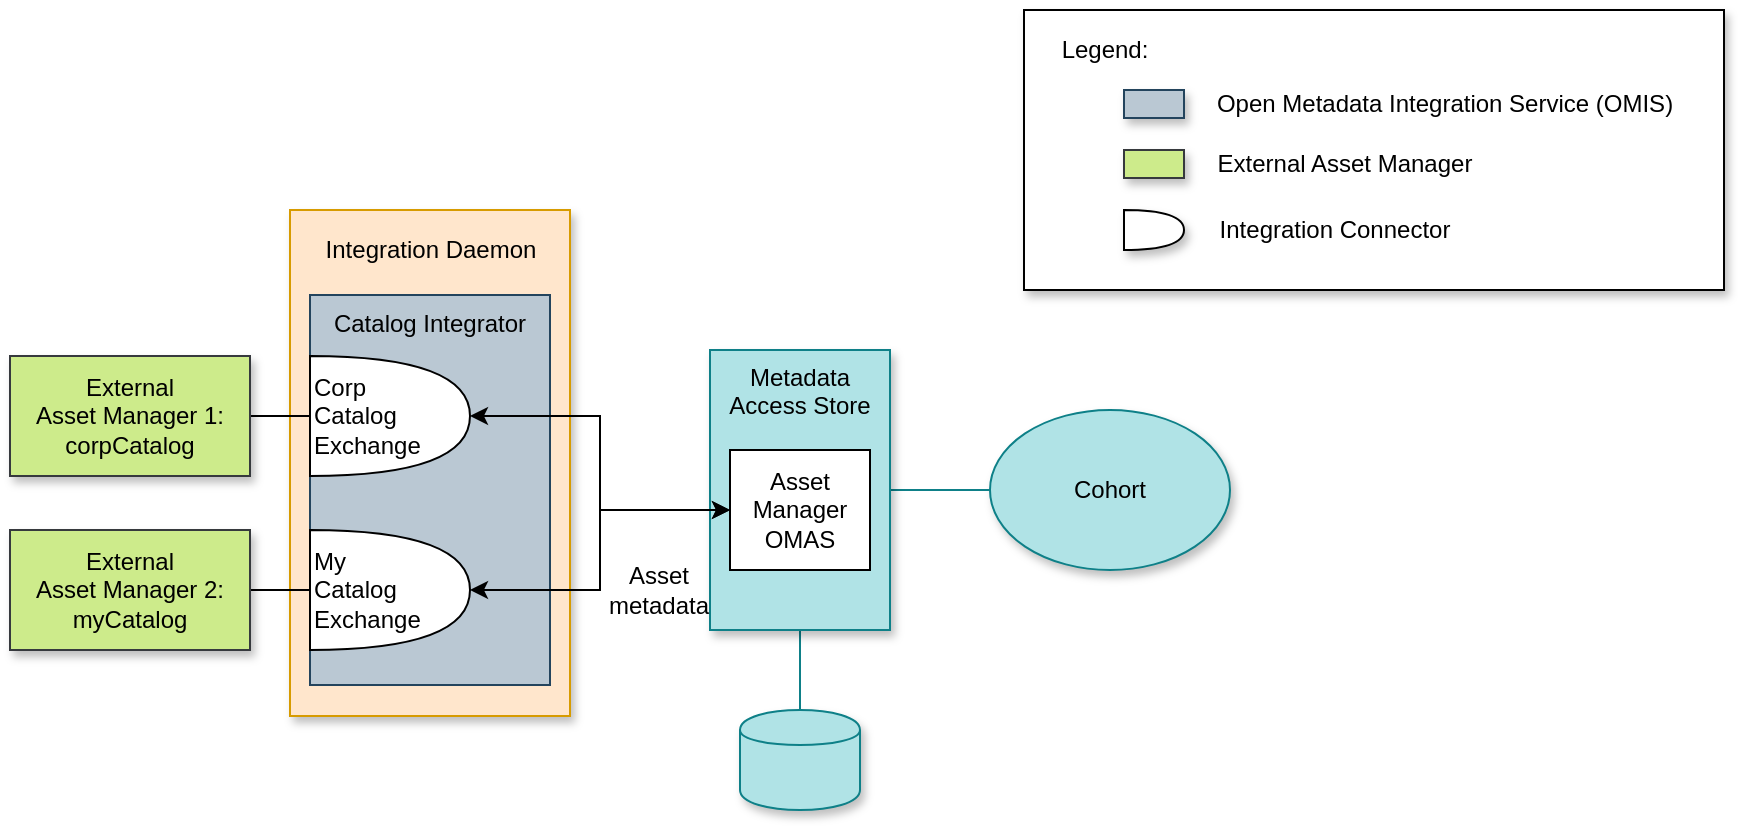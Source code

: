 <mxfile version="19.0.3" type="device" pages="4"><diagram id="61qIgH9j_YCF5ab5wzfO" name="external-asset-manager"><mxGraphModel dx="912" dy="773" grid="1" gridSize="10" guides="1" tooltips="1" connect="1" arrows="1" fold="1" page="1" pageScale="1" pageWidth="827" pageHeight="1169" math="0" shadow="0"><root><mxCell id="2-bj7Pg8ZbFXH1XQRGiE-0"/><mxCell id="2-bj7Pg8ZbFXH1XQRGiE-1" parent="2-bj7Pg8ZbFXH1XQRGiE-0"/><mxCell id="2-bj7Pg8ZbFXH1XQRGiE-78" value="" style="rounded=0;whiteSpace=wrap;html=1;align=right;shadow=1;" parent="2-bj7Pg8ZbFXH1XQRGiE-1" vertex="1"><mxGeometry x="597" y="310" width="350" height="140" as="geometry"/></mxCell><mxCell id="2-bj7Pg8ZbFXH1XQRGiE-79" value="Cohort" style="ellipse;whiteSpace=wrap;html=1;fillColor=#b0e3e6;strokeColor=#0e8088;shadow=1;" parent="2-bj7Pg8ZbFXH1XQRGiE-1" vertex="1"><mxGeometry x="580" y="510" width="120" height="80" as="geometry"/></mxCell><mxCell id="2-bj7Pg8ZbFXH1XQRGiE-82" style="edgeStyle=orthogonalEdgeStyle;rounded=0;orthogonalLoop=1;jettySize=auto;html=1;exitX=0.5;exitY=0;exitDx=0;exitDy=0;entryX=0.5;entryY=1;entryDx=0;entryDy=0;endArrow=none;endFill=0;fillColor=#b0e3e6;strokeColor=#0e8088;" parent="2-bj7Pg8ZbFXH1XQRGiE-1" source="2-bj7Pg8ZbFXH1XQRGiE-83" target="2-bj7Pg8ZbFXH1XQRGiE-85" edge="1"><mxGeometry relative="1" as="geometry"/></mxCell><mxCell id="2-bj7Pg8ZbFXH1XQRGiE-83" value="" style="shape=cylinder;whiteSpace=wrap;html=1;boundedLbl=1;backgroundOutline=1;fillColor=#b0e3e6;strokeColor=#0e8088;shadow=1;" parent="2-bj7Pg8ZbFXH1XQRGiE-1" vertex="1"><mxGeometry x="455" y="660" width="60" height="50" as="geometry"/></mxCell><mxCell id="2-bj7Pg8ZbFXH1XQRGiE-84" style="edgeStyle=none;rounded=0;orthogonalLoop=1;jettySize=auto;html=1;exitX=1;exitY=0.5;exitDx=0;exitDy=0;entryX=0;entryY=0.5;entryDx=0;entryDy=0;endArrow=none;endFill=0;fillColor=#b0e3e6;strokeColor=#0e8088;" parent="2-bj7Pg8ZbFXH1XQRGiE-1" source="2-bj7Pg8ZbFXH1XQRGiE-85" target="2-bj7Pg8ZbFXH1XQRGiE-79" edge="1"><mxGeometry relative="1" as="geometry"/></mxCell><mxCell id="2-bj7Pg8ZbFXH1XQRGiE-85" value="Metadata Access Store" style="rounded=0;whiteSpace=wrap;html=1;verticalAlign=top;fillColor=#b0e3e6;strokeColor=#0e8088;shadow=1;" parent="2-bj7Pg8ZbFXH1XQRGiE-1" vertex="1"><mxGeometry x="440" y="480" width="90" height="140" as="geometry"/></mxCell><mxCell id="2-bj7Pg8ZbFXH1XQRGiE-86" value="Asset&lt;br&gt;Manager&lt;br&gt;OMAS" style="rounded=0;whiteSpace=wrap;html=1;" parent="2-bj7Pg8ZbFXH1XQRGiE-1" vertex="1"><mxGeometry x="450" y="530" width="70" height="60" as="geometry"/></mxCell><mxCell id="2-bj7Pg8ZbFXH1XQRGiE-87" value="" style="rounded=0;whiteSpace=wrap;html=1;fillColor=#ffe6cc;strokeColor=#d79b00;shadow=1;" parent="2-bj7Pg8ZbFXH1XQRGiE-1" vertex="1"><mxGeometry x="230" y="410" width="140" height="253" as="geometry"/></mxCell><mxCell id="2-bj7Pg8ZbFXH1XQRGiE-88" style="edgeStyle=none;rounded=0;orthogonalLoop=1;jettySize=auto;html=1;entryX=0;entryY=0.5;entryDx=0;entryDy=0;entryPerimeter=0;endArrow=none;endFill=0;" parent="2-bj7Pg8ZbFXH1XQRGiE-1" source="2-bj7Pg8ZbFXH1XQRGiE-89" target="2-bj7Pg8ZbFXH1XQRGiE-92" edge="1"><mxGeometry relative="1" as="geometry"/></mxCell><mxCell id="2-bj7Pg8ZbFXH1XQRGiE-89" value="External&lt;br&gt;Asset Manager 1:&lt;br&gt;corpCatalog" style="rounded=0;whiteSpace=wrap;html=1;fillColor=#cdeb8b;strokeColor=#36393d;shadow=1;" parent="2-bj7Pg8ZbFXH1XQRGiE-1" vertex="1"><mxGeometry x="90" y="483" width="120" height="60" as="geometry"/></mxCell><mxCell id="2-bj7Pg8ZbFXH1XQRGiE-90" value="Catalog Integrator" style="rounded=0;whiteSpace=wrap;html=1;verticalAlign=top;fillColor=#bac8d3;strokeColor=#23445d;" parent="2-bj7Pg8ZbFXH1XQRGiE-1" vertex="1"><mxGeometry x="240" y="452.5" width="120" height="195" as="geometry"/></mxCell><mxCell id="2-bj7Pg8ZbFXH1XQRGiE-91" style="edgeStyle=orthogonalEdgeStyle;rounded=0;orthogonalLoop=1;jettySize=auto;html=1;exitX=1;exitY=0.5;exitDx=0;exitDy=0;exitPerimeter=0;entryX=0;entryY=0.5;entryDx=0;entryDy=0;endArrow=classic;endFill=1;startArrow=classic;startFill=1;" parent="2-bj7Pg8ZbFXH1XQRGiE-1" source="2-bj7Pg8ZbFXH1XQRGiE-92" target="2-bj7Pg8ZbFXH1XQRGiE-86" edge="1"><mxGeometry relative="1" as="geometry"><mxPoint x="450" y="543" as="targetPoint"/></mxGeometry></mxCell><mxCell id="2-bj7Pg8ZbFXH1XQRGiE-92" value="Corp&lt;br&gt;Catalog&lt;br&gt;Exchange" style="shape=or;whiteSpace=wrap;html=1;align=left;" parent="2-bj7Pg8ZbFXH1XQRGiE-1" vertex="1"><mxGeometry x="240" y="483" width="80" height="60" as="geometry"/></mxCell><mxCell id="2-bj7Pg8ZbFXH1XQRGiE-93" value="Asset&lt;br&gt;metadata" style="text;html=1;align=center;verticalAlign=middle;resizable=0;points=[];;autosize=1;" parent="2-bj7Pg8ZbFXH1XQRGiE-1" vertex="1"><mxGeometry x="379" y="585" width="70" height="30" as="geometry"/></mxCell><mxCell id="2-bj7Pg8ZbFXH1XQRGiE-95" value="Integration Daemon" style="text;html=1;align=center;verticalAlign=middle;resizable=0;points=[];;autosize=1;" parent="2-bj7Pg8ZbFXH1XQRGiE-1" vertex="1"><mxGeometry x="240" y="420" width="120" height="20" as="geometry"/></mxCell><mxCell id="2-bj7Pg8ZbFXH1XQRGiE-102" value="" style="shape=or;whiteSpace=wrap;html=1;align=left;shadow=1;" parent="2-bj7Pg8ZbFXH1XQRGiE-1" vertex="1"><mxGeometry x="647" y="410" width="30" height="20" as="geometry"/></mxCell><mxCell id="2-bj7Pg8ZbFXH1XQRGiE-103" value="Integration Connector" style="text;html=1;align=center;verticalAlign=middle;resizable=0;points=[];autosize=1;shadow=1;" parent="2-bj7Pg8ZbFXH1XQRGiE-1" vertex="1"><mxGeometry x="687" y="410" width="130" height="20" as="geometry"/></mxCell><mxCell id="2-bj7Pg8ZbFXH1XQRGiE-104" value="" style="rounded=0;whiteSpace=wrap;html=1;fillColor=#cdeb8b;strokeColor=#36393d;shadow=1;" parent="2-bj7Pg8ZbFXH1XQRGiE-1" vertex="1"><mxGeometry x="647" y="380" width="30" height="14" as="geometry"/></mxCell><mxCell id="2-bj7Pg8ZbFXH1XQRGiE-105" value="External Asset Manager" style="text;html=1;align=center;verticalAlign=middle;resizable=0;points=[];autosize=1;shadow=1;" parent="2-bj7Pg8ZbFXH1XQRGiE-1" vertex="1"><mxGeometry x="687" y="377" width="140" height="20" as="geometry"/></mxCell><mxCell id="2-bj7Pg8ZbFXH1XQRGiE-106" value="" style="rounded=0;whiteSpace=wrap;html=1;verticalAlign=top;fillColor=#bac8d3;strokeColor=#23445d;shadow=1;" parent="2-bj7Pg8ZbFXH1XQRGiE-1" vertex="1"><mxGeometry x="647" y="350" width="30" height="14" as="geometry"/></mxCell><mxCell id="2-bj7Pg8ZbFXH1XQRGiE-107" value="Open Metadata Integration Service (OMIS)" style="text;html=1;align=center;verticalAlign=middle;resizable=0;points=[];autosize=1;shadow=1;" parent="2-bj7Pg8ZbFXH1XQRGiE-1" vertex="1"><mxGeometry x="687" y="347" width="240" height="20" as="geometry"/></mxCell><mxCell id="2-bj7Pg8ZbFXH1XQRGiE-108" value="Legend:" style="text;html=1;align=center;verticalAlign=middle;resizable=0;points=[];autosize=1;shadow=1;" parent="2-bj7Pg8ZbFXH1XQRGiE-1" vertex="1"><mxGeometry x="607" y="320" width="60" height="20" as="geometry"/></mxCell><mxCell id="TWhUWnvC-wJz38QwH5Zq-0" style="edgeStyle=none;rounded=0;orthogonalLoop=1;jettySize=auto;html=1;entryX=0;entryY=0.5;entryDx=0;entryDy=0;entryPerimeter=0;endArrow=none;endFill=0;" edge="1" parent="2-bj7Pg8ZbFXH1XQRGiE-1" source="TWhUWnvC-wJz38QwH5Zq-1" target="TWhUWnvC-wJz38QwH5Zq-2"><mxGeometry relative="1" as="geometry"/></mxCell><mxCell id="TWhUWnvC-wJz38QwH5Zq-1" value="External&lt;br&gt;Asset Manager 2:&lt;br&gt;myCatalog" style="rounded=0;whiteSpace=wrap;html=1;fillColor=#cdeb8b;strokeColor=#36393d;shadow=1;" vertex="1" parent="2-bj7Pg8ZbFXH1XQRGiE-1"><mxGeometry x="90" y="570" width="120" height="60" as="geometry"/></mxCell><mxCell id="TWhUWnvC-wJz38QwH5Zq-3" style="edgeStyle=orthogonalEdgeStyle;rounded=0;orthogonalLoop=1;jettySize=auto;html=1;exitX=1;exitY=0.5;exitDx=0;exitDy=0;exitPerimeter=0;entryX=0;entryY=0.5;entryDx=0;entryDy=0;startArrow=classic;startFill=1;" edge="1" parent="2-bj7Pg8ZbFXH1XQRGiE-1" source="TWhUWnvC-wJz38QwH5Zq-2" target="2-bj7Pg8ZbFXH1XQRGiE-86"><mxGeometry relative="1" as="geometry"/></mxCell><mxCell id="TWhUWnvC-wJz38QwH5Zq-2" value="My&lt;br&gt;Catalog&lt;br&gt;Exchange" style="shape=or;whiteSpace=wrap;html=1;align=left;" vertex="1" parent="2-bj7Pg8ZbFXH1XQRGiE-1"><mxGeometry x="240" y="570" width="80" height="60" as="geometry"/></mxCell></root></mxGraphModel></diagram><diagram name="many-to-one-mapping" id="N9-D2jFjG4wgA56Eu8Rx"><mxGraphModel dx="912" dy="773" grid="1" gridSize="10" guides="1" tooltips="1" connect="1" arrows="1" fold="1" page="1" pageScale="1" pageWidth="827" pageHeight="1169" math="0" shadow="0"><root><mxCell id="tRr8dpZXgAs2R_YEJDFq-0"/><mxCell id="tRr8dpZXgAs2R_YEJDFq-1" parent="tRr8dpZXgAs2R_YEJDFq-0"/><mxCell id="tRr8dpZXgAs2R_YEJDFq-6" value="SoftwareCapability" style="rounded=0;whiteSpace=wrap;html=1;align=center;fontStyle=1;fillColor=#fff2cc;strokeColor=#d6b656;" parent="tRr8dpZXgAs2R_YEJDFq-1" vertex="1"><mxGeometry x="520" y="120" width="140" height="20" as="geometry"/></mxCell><mxCell id="tRr8dpZXgAs2R_YEJDFq-7" style="edgeStyle=orthogonalEdgeStyle;rounded=0;orthogonalLoop=1;jettySize=auto;html=1;entryX=0.75;entryY=0;entryDx=0;entryDy=0;endArrow=none;endFill=0;fillColor=#fff2cc;strokeColor=#d6b656;" parent="tRr8dpZXgAs2R_YEJDFq-1" source="tRr8dpZXgAs2R_YEJDFq-8" target="tRr8dpZXgAs2R_YEJDFq-11" edge="1"><mxGeometry relative="1" as="geometry"><Array as="points"><mxPoint x="590" y="225"/><mxPoint x="520" y="225"/><mxPoint x="520" y="250"/></Array></mxGeometry></mxCell><mxCell id="tRr8dpZXgAs2R_YEJDFq-8" value="corpCatalog" style="rounded=0;whiteSpace=wrap;html=1;align=center;fillColor=#fff2cc;strokeColor=#d6b656;" parent="tRr8dpZXgAs2R_YEJDFq-1" vertex="1"><mxGeometry x="520" y="140" width="140" height="60" as="geometry"/></mxCell><mxCell id="tRr8dpZXgAs2R_YEJDFq-11" value="ExternalIdentifier" style="rounded=0;whiteSpace=wrap;html=1;align=center;fontStyle=1;fillColor=#fff2cc;strokeColor=#d6b656;" parent="tRr8dpZXgAs2R_YEJDFq-1" vertex="1"><mxGeometry x="460" y="250" width="120" height="20" as="geometry"/></mxCell><mxCell id="tRr8dpZXgAs2R_YEJDFq-14" value="456" style="rounded=0;whiteSpace=wrap;html=1;align=center;fillColor=#fff2cc;strokeColor=#d6b656;" parent="tRr8dpZXgAs2R_YEJDFq-1" vertex="1"><mxGeometry x="460" y="270" width="120" height="40" as="geometry"/></mxCell><mxCell id="tRr8dpZXgAs2R_YEJDFq-15" style="edgeStyle=orthogonalEdgeStyle;rounded=0;orthogonalLoop=1;jettySize=auto;html=1;exitX=0.5;exitY=1;exitDx=0;exitDy=0;entryX=0.25;entryY=0;entryDx=0;entryDy=0;endArrow=none;endFill=0;fillColor=#fff2cc;strokeColor=#d6b656;" parent="tRr8dpZXgAs2R_YEJDFq-1" source="tRr8dpZXgAs2R_YEJDFq-8" target="tRr8dpZXgAs2R_YEJDFq-16" edge="1"><mxGeometry relative="1" as="geometry"><mxPoint x="690" y="200" as="sourcePoint"/><Array as="points"><mxPoint x="590" y="225"/><mxPoint x="660" y="225"/><mxPoint x="660" y="250"/></Array></mxGeometry></mxCell><mxCell id="tRr8dpZXgAs2R_YEJDFq-16" value="ExternalIdentifier" style="rounded=0;whiteSpace=wrap;html=1;align=center;fontStyle=1;fillColor=#fff2cc;strokeColor=#d6b656;" parent="tRr8dpZXgAs2R_YEJDFq-1" vertex="1"><mxGeometry x="600" y="250" width="120" height="20" as="geometry"/></mxCell><mxCell id="tRr8dpZXgAs2R_YEJDFq-18" value="456ex" style="rounded=0;whiteSpace=wrap;html=1;align=center;fillColor=#fff2cc;strokeColor=#d6b656;" parent="tRr8dpZXgAs2R_YEJDFq-1" vertex="1"><mxGeometry x="600" y="270" width="120" height="40" as="geometry"/></mxCell><mxCell id="tRr8dpZXgAs2R_YEJDFq-29" value="&lt;b&gt;Open metadata&lt;/b&gt;" style="text;html=1;align=center;verticalAlign=middle;resizable=0;points=[];autosize=1;" parent="tRr8dpZXgAs2R_YEJDFq-1" vertex="1"><mxGeometry x="540" y="85" width="100" height="20" as="geometry"/></mxCell><mxCell id="tRr8dpZXgAs2R_YEJDFq-35" style="edgeStyle=orthogonalEdgeStyle;rounded=0;orthogonalLoop=1;jettySize=auto;html=1;entryX=0.5;entryY=1;entryDx=0;entryDy=0;endArrow=none;endFill=0;fillColor=#fff2cc;strokeColor=#d6b656;" parent="tRr8dpZXgAs2R_YEJDFq-1" source="tRr8dpZXgAs2R_YEJDFq-32" target="tRr8dpZXgAs2R_YEJDFq-14" edge="1"><mxGeometry relative="1" as="geometry"/></mxCell><mxCell id="tRr8dpZXgAs2R_YEJDFq-36" style="edgeStyle=orthogonalEdgeStyle;rounded=0;orthogonalLoop=1;jettySize=auto;html=1;entryX=0.5;entryY=1;entryDx=0;entryDy=0;endArrow=none;endFill=0;fillColor=#fff2cc;strokeColor=#d6b656;" parent="tRr8dpZXgAs2R_YEJDFq-1" source="tRr8dpZXgAs2R_YEJDFq-32" target="tRr8dpZXgAs2R_YEJDFq-18" edge="1"><mxGeometry relative="1" as="geometry"/></mxCell><mxCell id="tRr8dpZXgAs2R_YEJDFq-32" value="GlossaryTerm" style="rounded=0;whiteSpace=wrap;html=1;fontStyle=1;fillColor=#b0e3e6;strokeColor=#0e8088;" parent="tRr8dpZXgAs2R_YEJDFq-1" vertex="1"><mxGeometry x="455" y="380" width="270" height="20" as="geometry"/></mxCell><mxCell id="tRr8dpZXgAs2R_YEJDFq-33" value="guid: 98400&lt;br&gt;qualifiedName : car_manufacturer30307777&lt;br&gt;displayName : car manufacturer&lt;br&gt;example : Volvo" style="rounded=0;whiteSpace=wrap;html=1;align=left;fillColor=#b0e3e6;strokeColor=#0e8088;" parent="tRr8dpZXgAs2R_YEJDFq-1" vertex="1"><mxGeometry x="455" y="400" width="270" height="70" as="geometry"/></mxCell><mxCell id="kspscGsSVaK8Z-bh37rO-0" value="" style="ellipse;shape=cloud;whiteSpace=wrap;html=1;align=left;verticalAlign=top;fillColor=#d5e8d4;strokeColor=#82b366;shadow=1;" vertex="1" parent="tRr8dpZXgAs2R_YEJDFq-1"><mxGeometry x="70" y="95" width="330" height="280" as="geometry"/></mxCell><mxCell id="kspscGsSVaK8Z-bh37rO-1" value="BusinessTerm" style="rounded=0;whiteSpace=wrap;html=1;fontStyle=1" vertex="1" parent="tRr8dpZXgAs2R_YEJDFq-1"><mxGeometry x="150" y="175" width="140" height="20" as="geometry"/></mxCell><mxCell id="kspscGsSVaK8Z-bh37rO-2" style="edgeStyle=orthogonalEdgeStyle;rounded=0;orthogonalLoop=1;jettySize=auto;html=1;exitX=0.25;exitY=1;exitDx=0;exitDy=0;entryX=0;entryY=0.5;entryDx=0;entryDy=0;" edge="1" parent="tRr8dpZXgAs2R_YEJDFq-1" source="kspscGsSVaK8Z-bh37rO-3" target="kspscGsSVaK8Z-bh37rO-5"><mxGeometry relative="1" as="geometry"/></mxCell><mxCell id="kspscGsSVaK8Z-bh37rO-3" value="id: 456&lt;br&gt;name : car manufacturer" style="rounded=0;whiteSpace=wrap;html=1;align=left;" vertex="1" parent="tRr8dpZXgAs2R_YEJDFq-1"><mxGeometry x="150" y="195" width="140" height="40" as="geometry"/></mxCell><mxCell id="kspscGsSVaK8Z-bh37rO-4" value="Example" style="rounded=0;whiteSpace=wrap;html=1;fontStyle=1" vertex="1" parent="tRr8dpZXgAs2R_YEJDFq-1"><mxGeometry x="210" y="255" width="120" height="20" as="geometry"/></mxCell><mxCell id="kspscGsSVaK8Z-bh37rO-5" value="id : 456ex&lt;br&gt;name : Volvo&amp;nbsp;" style="rounded=0;whiteSpace=wrap;html=1;align=left;" vertex="1" parent="tRr8dpZXgAs2R_YEJDFq-1"><mxGeometry x="210" y="275" width="120" height="40" as="geometry"/></mxCell><mxCell id="kspscGsSVaK8Z-bh37rO-6" value="&lt;font face=&quot;helvetica&quot;&gt;&lt;b&gt;corpCatalog&lt;/b&gt;&lt;/font&gt;" style="text;whiteSpace=wrap;html=1;" vertex="1" parent="tRr8dpZXgAs2R_YEJDFq-1"><mxGeometry x="180" y="135" width="70" height="30" as="geometry"/></mxCell><mxCell id="kspscGsSVaK8Z-bh37rO-7" value="&lt;b style=&quot;color: rgb(0, 0, 0); font-family: helvetica; font-size: 12px; font-style: normal; letter-spacing: normal; text-align: left; text-indent: 0px; text-transform: none; word-spacing: 0px; background-color: rgb(248, 249, 250);&quot;&gt;External Asset Manager 1: corpCatalog&lt;/b&gt;" style="text;whiteSpace=wrap;html=1;" vertex="1" parent="tRr8dpZXgAs2R_YEJDFq-1"><mxGeometry x="100" y="80" width="230" height="30" as="geometry"/></mxCell><mxCell id="44jzK77u1sCyRxjuZHJW-0" value="SoftwareCapability" style="rounded=0;whiteSpace=wrap;html=1;align=center;fontStyle=1;fillColor=#fff2cc;strokeColor=#d6b656;" vertex="1" parent="tRr8dpZXgAs2R_YEJDFq-1"><mxGeometry x="520" y="622.5" width="140" height="20" as="geometry"/></mxCell><mxCell id="44jzK77u1sCyRxjuZHJW-2" value="myCatalog" style="rounded=0;whiteSpace=wrap;html=1;align=center;fillColor=#fff2cc;strokeColor=#d6b656;" vertex="1" parent="tRr8dpZXgAs2R_YEJDFq-1"><mxGeometry x="520" y="642.5" width="140" height="60" as="geometry"/></mxCell><mxCell id="44jzK77u1sCyRxjuZHJW-20" style="edgeStyle=orthogonalEdgeStyle;rounded=0;orthogonalLoop=1;jettySize=auto;html=1;exitX=0.5;exitY=0;exitDx=0;exitDy=0;startArrow=none;startFill=0;fillColor=#fff2cc;strokeColor=#d6b656;endArrow=none;endFill=0;" edge="1" parent="tRr8dpZXgAs2R_YEJDFq-1" source="44jzK77u1sCyRxjuZHJW-3" target="tRr8dpZXgAs2R_YEJDFq-33"><mxGeometry relative="1" as="geometry"/></mxCell><mxCell id="44jzK77u1sCyRxjuZHJW-3" value="ExternalIdentifier" style="rounded=0;whiteSpace=wrap;html=1;align=center;fontStyle=1;fillColor=#fff2cc;strokeColor=#d6b656;" vertex="1" parent="tRr8dpZXgAs2R_YEJDFq-1"><mxGeometry x="530" y="515" width="120" height="20" as="geometry"/></mxCell><mxCell id="44jzK77u1sCyRxjuZHJW-4" value="gt1" style="rounded=0;whiteSpace=wrap;html=1;align=center;fillColor=#fff2cc;strokeColor=#d6b656;" vertex="1" parent="tRr8dpZXgAs2R_YEJDFq-1"><mxGeometry x="530" y="535" width="120" height="40" as="geometry"/></mxCell><mxCell id="44jzK77u1sCyRxjuZHJW-9" style="edgeStyle=orthogonalEdgeStyle;rounded=0;orthogonalLoop=1;jettySize=auto;html=1;entryX=0.5;entryY=1;entryDx=0;entryDy=0;endArrow=none;endFill=0;fillColor=#fff2cc;strokeColor=#d6b656;exitX=0.5;exitY=0;exitDx=0;exitDy=0;" edge="1" parent="tRr8dpZXgAs2R_YEJDFq-1" source="44jzK77u1sCyRxjuZHJW-0" target="44jzK77u1sCyRxjuZHJW-4"><mxGeometry relative="1" as="geometry"><mxPoint x="600" y="790" as="sourcePoint"/></mxGeometry></mxCell><mxCell id="44jzK77u1sCyRxjuZHJW-12" value="" style="ellipse;shape=cloud;whiteSpace=wrap;html=1;align=left;verticalAlign=top;fillColor=#d5e8d4;strokeColor=#82b366;shadow=1;" vertex="1" parent="tRr8dpZXgAs2R_YEJDFq-1"><mxGeometry x="70" y="465" width="330" height="280" as="geometry"/></mxCell><mxCell id="44jzK77u1sCyRxjuZHJW-13" value="GlossaryTerm" style="rounded=0;whiteSpace=wrap;html=1;fontStyle=1" vertex="1" parent="tRr8dpZXgAs2R_YEJDFq-1"><mxGeometry x="170" y="562.5" width="140" height="20" as="geometry"/></mxCell><mxCell id="44jzK77u1sCyRxjuZHJW-15" value="id: gt1&lt;br&gt;name : car manufacturer&lt;br&gt;example : Volvo" style="rounded=0;whiteSpace=wrap;html=1;align=left;" vertex="1" parent="tRr8dpZXgAs2R_YEJDFq-1"><mxGeometry x="170" y="582.5" width="140" height="65" as="geometry"/></mxCell><mxCell id="44jzK77u1sCyRxjuZHJW-18" value="&lt;font face=&quot;helvetica&quot;&gt;&lt;b&gt;myCatalog&lt;/b&gt;&lt;/font&gt;" style="text;whiteSpace=wrap;html=1;" vertex="1" parent="tRr8dpZXgAs2R_YEJDFq-1"><mxGeometry x="180" y="505" width="70" height="30" as="geometry"/></mxCell><mxCell id="44jzK77u1sCyRxjuZHJW-19" value="&lt;b style=&quot;color: rgb(0, 0, 0); font-family: helvetica; font-size: 12px; font-style: normal; letter-spacing: normal; text-align: left; text-indent: 0px; text-transform: none; word-spacing: 0px; background-color: rgb(248, 249, 250);&quot;&gt;External Asset Manager 2: myCatalog&lt;/b&gt;" style="text;whiteSpace=wrap;html=1;" vertex="1" parent="tRr8dpZXgAs2R_YEJDFq-1"><mxGeometry x="110" y="450" width="230" height="30" as="geometry"/></mxCell></root></mxGraphModel></diagram><diagram id="NTIzl_c-cw8g8w2PrIPx" name="one-to-many-mapping"><mxGraphModel dx="912" dy="773" grid="1" gridSize="10" guides="1" tooltips="1" connect="1" arrows="1" fold="1" page="1" pageScale="1" pageWidth="827" pageHeight="1169" math="0" shadow="0"><root><mxCell id="0"/><mxCell id="1" parent="0"/><mxCell id="3WAn5p7mUv7_2XP0ayZY-3" value="" style="ellipse;shape=cloud;whiteSpace=wrap;html=1;align=left;verticalAlign=top;fillColor=#d5e8d4;strokeColor=#82b366;shadow=1;" parent="1" vertex="1"><mxGeometry x="9" y="95" width="330" height="280" as="geometry"/></mxCell><mxCell id="3WAn5p7mUv7_2XP0ayZY-1" value="Database" style="rounded=0;whiteSpace=wrap;html=1;fontStyle=1" parent="1" vertex="1"><mxGeometry x="89" y="175" width="120" height="20" as="geometry"/></mxCell><mxCell id="3WAn5p7mUv7_2XP0ayZY-8" style="edgeStyle=orthogonalEdgeStyle;rounded=0;orthogonalLoop=1;jettySize=auto;html=1;exitX=0.25;exitY=1;exitDx=0;exitDy=0;entryX=0;entryY=0.5;entryDx=0;entryDy=0;" parent="1" source="3WAn5p7mUv7_2XP0ayZY-2" target="3WAn5p7mUv7_2XP0ayZY-7" edge="1"><mxGeometry relative="1" as="geometry"/></mxCell><mxCell id="3WAn5p7mUv7_2XP0ayZY-2" value="id: 123&lt;br&gt;name : database1&lt;br&gt;abbreviation : db1" style="rounded=0;whiteSpace=wrap;html=1;align=left;" parent="1" vertex="1"><mxGeometry x="89" y="195" width="120" height="50" as="geometry"/></mxCell><mxCell id="3WAn5p7mUv7_2XP0ayZY-4" value="SoftwareCapability" style="rounded=0;whiteSpace=wrap;html=1;align=center;fontStyle=1;fillColor=#fff2cc;strokeColor=#d6b656;" parent="1" vertex="1"><mxGeometry x="489" y="125" width="140" height="20" as="geometry"/></mxCell><mxCell id="3WAn5p7mUv7_2XP0ayZY-11" style="edgeStyle=orthogonalEdgeStyle;rounded=0;orthogonalLoop=1;jettySize=auto;html=1;entryX=0.75;entryY=0;entryDx=0;entryDy=0;endArrow=none;endFill=0;fillColor=#fff2cc;strokeColor=#d6b656;" parent="1" source="3WAn5p7mUv7_2XP0ayZY-5" target="3WAn5p7mUv7_2XP0ayZY-9" edge="1"><mxGeometry relative="1" as="geometry"/></mxCell><mxCell id="3WAn5p7mUv7_2XP0ayZY-5" value="myCatalog" style="rounded=0;whiteSpace=wrap;html=1;align=center;fillColor=#fff2cc;strokeColor=#d6b656;" parent="1" vertex="1"><mxGeometry x="489" y="145" width="140" height="60" as="geometry"/></mxCell><mxCell id="3WAn5p7mUv7_2XP0ayZY-6" value="Table" style="rounded=0;whiteSpace=wrap;html=1;fontStyle=1" parent="1" vertex="1"><mxGeometry x="149" y="255" width="120" height="20" as="geometry"/></mxCell><mxCell id="3WAn5p7mUv7_2XP0ayZY-7" value="id: 456&lt;br&gt;name : db1:table1" style="rounded=0;whiteSpace=wrap;html=1;align=left;" parent="1" vertex="1"><mxGeometry x="149" y="275" width="120" height="40" as="geometry"/></mxCell><mxCell id="3WAn5p7mUv7_2XP0ayZY-9" value="ExternalIdentifier" style="rounded=0;whiteSpace=wrap;html=1;align=center;fontStyle=1;fillColor=#fff2cc;strokeColor=#d6b656;" parent="1" vertex="1"><mxGeometry x="429" y="255" width="120" height="20" as="geometry"/></mxCell><mxCell id="3i_hyOnJd9itfyXoSEDO-1" style="edgeStyle=orthogonalEdgeStyle;rounded=0;orthogonalLoop=1;jettySize=auto;html=1;exitX=0.75;exitY=1;exitDx=0;exitDy=0;fillColor=#fff2cc;strokeColor=#d6b656;endArrow=none;endFill=0;entryX=0.5;entryY=0;entryDx=0;entryDy=0;" parent="1" source="3WAn5p7mUv7_2XP0ayZY-10" target="3WAn5p7mUv7_2XP0ayZY-18" edge="1"><mxGeometry relative="1" as="geometry"><Array as="points"><mxPoint x="519" y="355"/><mxPoint x="605" y="355"/></Array></mxGeometry></mxCell><mxCell id="3i_hyOnJd9itfyXoSEDO-2" style="edgeStyle=orthogonalEdgeStyle;rounded=0;orthogonalLoop=1;jettySize=auto;html=1;exitX=0.25;exitY=1;exitDx=0;exitDy=0;endArrow=none;endFill=0;fillColor=#fff2cc;strokeColor=#d6b656;entryX=0.75;entryY=0;entryDx=0;entryDy=0;" parent="1" source="3WAn5p7mUv7_2XP0ayZY-10" target="3i_hyOnJd9itfyXoSEDO-3" edge="1"><mxGeometry relative="1" as="geometry"><mxPoint x="299" y="405" as="targetPoint"/><Array as="points"><mxPoint x="459" y="345"/><mxPoint x="327" y="345"/></Array></mxGeometry></mxCell><mxCell id="3WAn5p7mUv7_2XP0ayZY-10" value="123" style="rounded=0;whiteSpace=wrap;html=1;align=center;fillColor=#fff2cc;strokeColor=#d6b656;" parent="1" vertex="1"><mxGeometry x="429" y="275" width="120" height="40" as="geometry"/></mxCell><mxCell id="3WAn5p7mUv7_2XP0ayZY-12" style="edgeStyle=orthogonalEdgeStyle;rounded=0;orthogonalLoop=1;jettySize=auto;html=1;exitX=0.5;exitY=1;exitDx=0;exitDy=0;entryX=0.25;entryY=0;entryDx=0;entryDy=0;endArrow=none;endFill=0;fillColor=#fff2cc;strokeColor=#d6b656;" parent="1" source="3WAn5p7mUv7_2XP0ayZY-5" target="3WAn5p7mUv7_2XP0ayZY-13" edge="1"><mxGeometry relative="1" as="geometry"><mxPoint x="659" y="205" as="sourcePoint"/></mxGeometry></mxCell><mxCell id="3WAn5p7mUv7_2XP0ayZY-13" value="ExternalIdentifier" style="rounded=0;whiteSpace=wrap;html=1;align=center;fontStyle=1;fillColor=#fff2cc;strokeColor=#d6b656;" parent="1" vertex="1"><mxGeometry x="569" y="255" width="120" height="20" as="geometry"/></mxCell><mxCell id="3WAn5p7mUv7_2XP0ayZY-23" style="edgeStyle=orthogonalEdgeStyle;rounded=0;orthogonalLoop=1;jettySize=auto;html=1;exitX=0.75;exitY=1;exitDx=0;exitDy=0;entryX=0.5;entryY=0;entryDx=0;entryDy=0;endArrow=none;endFill=0;fillColor=#fff2cc;strokeColor=#d6b656;" parent="1" source="3WAn5p7mUv7_2XP0ayZY-14" target="3WAn5p7mUv7_2XP0ayZY-21" edge="1"><mxGeometry relative="1" as="geometry"/></mxCell><mxCell id="3WAn5p7mUv7_2XP0ayZY-14" value="456" style="rounded=0;whiteSpace=wrap;html=1;align=center;fillColor=#fff2cc;strokeColor=#d6b656;" parent="1" vertex="1"><mxGeometry x="569" y="275" width="120" height="40" as="geometry"/></mxCell><mxCell id="3WAn5p7mUv7_2XP0ayZY-20" style="edgeStyle=orthogonalEdgeStyle;rounded=0;orthogonalLoop=1;jettySize=auto;html=1;exitX=0.5;exitY=0;exitDx=0;exitDy=0;entryX=0.5;entryY=1;entryDx=0;entryDy=0;endArrow=none;endFill=0;fillColor=#fff2cc;strokeColor=#d6b656;" parent="1" source="3WAn5p7mUv7_2XP0ayZY-15" target="3WAn5p7mUv7_2XP0ayZY-10" edge="1"><mxGeometry relative="1" as="geometry"><Array as="points"><mxPoint x="489" y="415"/></Array></mxGeometry></mxCell><mxCell id="3WAn5p7mUv7_2XP0ayZY-15" value="Database" style="rounded=0;whiteSpace=wrap;html=1;fontStyle=1;fillColor=#dae8fc;strokeColor=#6c8ebf;" parent="1" vertex="1"><mxGeometry x="406" y="415" width="170" height="20" as="geometry"/></mxCell><mxCell id="3WAn5p7mUv7_2XP0ayZY-16" style="edgeStyle=orthogonalEdgeStyle;rounded=0;orthogonalLoop=1;jettySize=auto;html=1;exitX=0.25;exitY=1;exitDx=0;exitDy=0;entryX=0;entryY=0.5;entryDx=0;entryDy=0;endArrow=none;endFill=0;fillColor=#e1d5e7;strokeColor=#9673a6;" parent="1" source="3WAn5p7mUv7_2XP0ayZY-17" target="3WAn5p7mUv7_2XP0ayZY-19" edge="1"><mxGeometry relative="1" as="geometry"/></mxCell><mxCell id="3i_hyOnJd9itfyXoSEDO-5" style="edgeStyle=orthogonalEdgeStyle;rounded=0;orthogonalLoop=1;jettySize=auto;html=1;exitX=0;exitY=0.5;exitDx=0;exitDy=0;entryX=1;entryY=0.5;entryDx=0;entryDy=0;endArrow=none;endFill=0;fillColor=#dae8fc;strokeColor=#6c8ebf;" parent="1" source="3WAn5p7mUv7_2XP0ayZY-17" target="3i_hyOnJd9itfyXoSEDO-4" edge="1"><mxGeometry relative="1" as="geometry"/></mxCell><mxCell id="3WAn5p7mUv7_2XP0ayZY-17" value="guid: 07275&lt;br&gt;qualifiedName : database1" style="rounded=0;whiteSpace=wrap;html=1;align=left;fillColor=#dae8fc;strokeColor=#6c8ebf;" parent="1" vertex="1"><mxGeometry x="406" y="435" width="170" height="50" as="geometry"/></mxCell><mxCell id="3WAn5p7mUv7_2XP0ayZY-18" value="RelationalDBSchemaType" style="rounded=0;whiteSpace=wrap;html=1;fontStyle=1;fillColor=#e1d5e7;strokeColor=#9673a6;" parent="1" vertex="1"><mxGeometry x="489" y="503" width="200" height="20" as="geometry"/></mxCell><mxCell id="3WAn5p7mUv7_2XP0ayZY-25" style="edgeStyle=orthogonalEdgeStyle;rounded=0;orthogonalLoop=1;jettySize=auto;html=1;exitX=1;exitY=0.5;exitDx=0;exitDy=0;entryX=0.5;entryY=1;entryDx=0;entryDy=0;endArrow=none;endFill=0;fillColor=#e1d5e7;strokeColor=#9673a6;" parent="1" source="3WAn5p7mUv7_2XP0ayZY-19" target="3WAn5p7mUv7_2XP0ayZY-22" edge="1"><mxGeometry relative="1" as="geometry"/></mxCell><mxCell id="3WAn5p7mUv7_2XP0ayZY-19" value="guid: 409088&lt;br&gt;qualifiedName : db1:schemaType" style="rounded=0;whiteSpace=wrap;html=1;align=left;fillColor=#e1d5e7;strokeColor=#9673a6;" parent="1" vertex="1"><mxGeometry x="489" y="523" width="200" height="50" as="geometry"/></mxCell><mxCell id="3WAn5p7mUv7_2XP0ayZY-21" value="RelationalTable" style="rounded=0;whiteSpace=wrap;html=1;fontStyle=1;fillColor=#e1d5e7;strokeColor=#9673a6;" parent="1" vertex="1"><mxGeometry x="629" y="415" width="190" height="20" as="geometry"/></mxCell><mxCell id="3WAn5p7mUv7_2XP0ayZY-22" value="guid: 203480&lt;br&gt;qualifiedName : database1:table1" style="rounded=0;whiteSpace=wrap;html=1;align=left;fillColor=#e1d5e7;strokeColor=#9673a6;" parent="1" vertex="1"><mxGeometry x="629" y="435" width="190" height="50" as="geometry"/></mxCell><mxCell id="3WAn5p7mUv7_2XP0ayZY-27" value="&lt;b&gt;Open metadata&lt;/b&gt;" style="text;html=1;align=center;verticalAlign=middle;resizable=0;points=[];autosize=1;" parent="1" vertex="1"><mxGeometry x="509" y="80" width="100" height="20" as="geometry"/></mxCell><mxCell id="3WAn5p7mUv7_2XP0ayZY-28" value="&lt;font face=&quot;helvetica&quot;&gt;&lt;b&gt;myCatalog&lt;/b&gt;&lt;/font&gt;" style="text;whiteSpace=wrap;html=1;" parent="1" vertex="1"><mxGeometry x="119" y="135" width="70" height="30" as="geometry"/></mxCell><mxCell id="3WAn5p7mUv7_2XP0ayZY-29" value="&lt;meta charset=&quot;utf-8&quot;&gt;&lt;b style=&quot;color: rgb(0, 0, 0); font-family: helvetica; font-size: 12px; font-style: normal; letter-spacing: normal; text-align: left; text-indent: 0px; text-transform: none; word-spacing: 0px; background-color: rgb(248, 249, 250);&quot;&gt;External Asset Manager: myCatalog&lt;/b&gt;" style="text;whiteSpace=wrap;html=1;" parent="1" vertex="1"><mxGeometry x="39" y="80" width="230" height="30" as="geometry"/></mxCell><mxCell id="3i_hyOnJd9itfyXoSEDO-3" value="GlossaryTerm" style="rounded=0;whiteSpace=wrap;html=1;fontStyle=1;fillColor=#b0e3e6;strokeColor=#0e8088;" parent="1" vertex="1"><mxGeometry x="139" y="415" width="230" height="20" as="geometry"/></mxCell><mxCell id="3i_hyOnJd9itfyXoSEDO-4" value="guid: 04920&lt;br&gt;qualifiedName : database1_supplement&lt;br&gt;abbreviation : db1" style="rounded=0;whiteSpace=wrap;html=1;align=left;fillColor=#b0e3e6;strokeColor=#0e8088;" parent="1" vertex="1"><mxGeometry x="139" y="435" width="230" height="50" as="geometry"/></mxCell></root></mxGraphModel></diagram><diagram name="duplicate-external-ids" id="Q-x2xTDJ1Oe9GjlCc42M"><mxGraphModel dx="912" dy="773" grid="1" gridSize="10" guides="1" tooltips="1" connect="1" arrows="1" fold="1" page="1" pageScale="1" pageWidth="827" pageHeight="1169" math="0" shadow="0"><root><mxCell id="uKNgipITg1_DDKhdDbZJ-0"/><mxCell id="uKNgipITg1_DDKhdDbZJ-1" parent="uKNgipITg1_DDKhdDbZJ-0"/><mxCell id="uKNgipITg1_DDKhdDbZJ-2" value="" style="ellipse;shape=cloud;whiteSpace=wrap;html=1;align=left;verticalAlign=top;fillColor=#d5e8d4;strokeColor=#82b366;shadow=1;" vertex="1" parent="uKNgipITg1_DDKhdDbZJ-1"><mxGeometry x="9" y="95" width="330" height="280" as="geometry"/></mxCell><mxCell id="uKNgipITg1_DDKhdDbZJ-3" value="Database" style="rounded=0;whiteSpace=wrap;html=1;fontStyle=1" vertex="1" parent="uKNgipITg1_DDKhdDbZJ-1"><mxGeometry x="89" y="175" width="120" height="20" as="geometry"/></mxCell><mxCell id="uKNgipITg1_DDKhdDbZJ-4" style="edgeStyle=orthogonalEdgeStyle;rounded=0;orthogonalLoop=1;jettySize=auto;html=1;exitX=0.25;exitY=1;exitDx=0;exitDy=0;entryX=0;entryY=0.5;entryDx=0;entryDy=0;" edge="1" parent="uKNgipITg1_DDKhdDbZJ-1" source="uKNgipITg1_DDKhdDbZJ-5" target="uKNgipITg1_DDKhdDbZJ-10"><mxGeometry relative="1" as="geometry"/></mxCell><mxCell id="uKNgipITg1_DDKhdDbZJ-5" value="id: 123&lt;br&gt;name : database1&lt;br&gt;abbreviation : db1" style="rounded=0;whiteSpace=wrap;html=1;align=left;" vertex="1" parent="uKNgipITg1_DDKhdDbZJ-1"><mxGeometry x="89" y="195" width="120" height="50" as="geometry"/></mxCell><mxCell id="uKNgipITg1_DDKhdDbZJ-6" value="SoftwareCapability" style="rounded=0;whiteSpace=wrap;html=1;align=center;fontStyle=1;fillColor=#fff2cc;strokeColor=#d6b656;" vertex="1" parent="uKNgipITg1_DDKhdDbZJ-1"><mxGeometry x="489" y="125" width="140" height="20" as="geometry"/></mxCell><mxCell id="uKNgipITg1_DDKhdDbZJ-7" style="edgeStyle=orthogonalEdgeStyle;rounded=0;orthogonalLoop=1;jettySize=auto;html=1;entryX=0.75;entryY=0;entryDx=0;entryDy=0;endArrow=none;endFill=0;fillColor=#fff2cc;strokeColor=#d6b656;" edge="1" parent="uKNgipITg1_DDKhdDbZJ-1" source="uKNgipITg1_DDKhdDbZJ-8" target="uKNgipITg1_DDKhdDbZJ-11"><mxGeometry relative="1" as="geometry"/></mxCell><mxCell id="uKNgipITg1_DDKhdDbZJ-8" value="myCatalog" style="rounded=0;whiteSpace=wrap;html=1;align=center;fillColor=#fff2cc;strokeColor=#d6b656;" vertex="1" parent="uKNgipITg1_DDKhdDbZJ-1"><mxGeometry x="489" y="145" width="140" height="60" as="geometry"/></mxCell><mxCell id="uKNgipITg1_DDKhdDbZJ-9" value="Table" style="rounded=0;whiteSpace=wrap;html=1;fontStyle=1" vertex="1" parent="uKNgipITg1_DDKhdDbZJ-1"><mxGeometry x="149" y="255" width="120" height="20" as="geometry"/></mxCell><mxCell id="uKNgipITg1_DDKhdDbZJ-10" value="id: 456&lt;br&gt;name : db1:table1" style="rounded=0;whiteSpace=wrap;html=1;align=left;" vertex="1" parent="uKNgipITg1_DDKhdDbZJ-1"><mxGeometry x="149" y="275" width="120" height="40" as="geometry"/></mxCell><mxCell id="uKNgipITg1_DDKhdDbZJ-11" value="ExternalIdentifier" style="rounded=0;whiteSpace=wrap;html=1;align=center;fontStyle=1;fillColor=#fff2cc;strokeColor=#d6b656;" vertex="1" parent="uKNgipITg1_DDKhdDbZJ-1"><mxGeometry x="429" y="255" width="120" height="20" as="geometry"/></mxCell><mxCell id="uKNgipITg1_DDKhdDbZJ-12" style="edgeStyle=orthogonalEdgeStyle;rounded=0;orthogonalLoop=1;jettySize=auto;html=1;exitX=0.75;exitY=1;exitDx=0;exitDy=0;fillColor=#fff2cc;strokeColor=#d6b656;endArrow=none;endFill=0;entryX=0.5;entryY=0;entryDx=0;entryDy=0;" edge="1" parent="uKNgipITg1_DDKhdDbZJ-1" source="uKNgipITg1_DDKhdDbZJ-14" target="uKNgipITg1_DDKhdDbZJ-24"><mxGeometry relative="1" as="geometry"><Array as="points"><mxPoint x="519" y="355"/><mxPoint x="605" y="355"/></Array></mxGeometry></mxCell><mxCell id="uKNgipITg1_DDKhdDbZJ-13" style="edgeStyle=orthogonalEdgeStyle;rounded=0;orthogonalLoop=1;jettySize=auto;html=1;exitX=0.25;exitY=1;exitDx=0;exitDy=0;endArrow=none;endFill=0;fillColor=#fff2cc;strokeColor=#d6b656;entryX=0.75;entryY=0;entryDx=0;entryDy=0;" edge="1" parent="uKNgipITg1_DDKhdDbZJ-1" source="uKNgipITg1_DDKhdDbZJ-14" target="uKNgipITg1_DDKhdDbZJ-32"><mxGeometry relative="1" as="geometry"><mxPoint x="299" y="405" as="targetPoint"/><Array as="points"><mxPoint x="459" y="345"/><mxPoint x="327" y="345"/></Array></mxGeometry></mxCell><mxCell id="uKNgipITg1_DDKhdDbZJ-14" value="123" style="rounded=0;whiteSpace=wrap;html=1;align=center;fillColor=#fff2cc;strokeColor=#d6b656;" vertex="1" parent="uKNgipITg1_DDKhdDbZJ-1"><mxGeometry x="429" y="275" width="120" height="40" as="geometry"/></mxCell><mxCell id="uKNgipITg1_DDKhdDbZJ-15" style="edgeStyle=orthogonalEdgeStyle;rounded=0;orthogonalLoop=1;jettySize=auto;html=1;exitX=0.5;exitY=1;exitDx=0;exitDy=0;entryX=0.25;entryY=0;entryDx=0;entryDy=0;endArrow=none;endFill=0;fillColor=#fff2cc;strokeColor=#d6b656;" edge="1" parent="uKNgipITg1_DDKhdDbZJ-1" source="uKNgipITg1_DDKhdDbZJ-8" target="uKNgipITg1_DDKhdDbZJ-16"><mxGeometry relative="1" as="geometry"><mxPoint x="659" y="205" as="sourcePoint"/></mxGeometry></mxCell><mxCell id="uKNgipITg1_DDKhdDbZJ-16" value="ExternalIdentifier" style="rounded=0;whiteSpace=wrap;html=1;align=center;fontStyle=1;fillColor=#fff2cc;strokeColor=#d6b656;" vertex="1" parent="uKNgipITg1_DDKhdDbZJ-1"><mxGeometry x="569" y="255" width="120" height="20" as="geometry"/></mxCell><mxCell id="uKNgipITg1_DDKhdDbZJ-17" style="edgeStyle=orthogonalEdgeStyle;rounded=0;orthogonalLoop=1;jettySize=auto;html=1;exitX=0.75;exitY=1;exitDx=0;exitDy=0;entryX=0.5;entryY=0;entryDx=0;entryDy=0;endArrow=none;endFill=0;fillColor=#fff2cc;strokeColor=#d6b656;" edge="1" parent="uKNgipITg1_DDKhdDbZJ-1" source="uKNgipITg1_DDKhdDbZJ-18" target="uKNgipITg1_DDKhdDbZJ-27"><mxGeometry relative="1" as="geometry"/></mxCell><mxCell id="uKNgipITg1_DDKhdDbZJ-18" value="456" style="rounded=0;whiteSpace=wrap;html=1;align=center;fillColor=#fff2cc;strokeColor=#d6b656;" vertex="1" parent="uKNgipITg1_DDKhdDbZJ-1"><mxGeometry x="569" y="275" width="120" height="40" as="geometry"/></mxCell><mxCell id="uKNgipITg1_DDKhdDbZJ-19" style="edgeStyle=orthogonalEdgeStyle;rounded=0;orthogonalLoop=1;jettySize=auto;html=1;exitX=0.5;exitY=0;exitDx=0;exitDy=0;entryX=0.5;entryY=1;entryDx=0;entryDy=0;endArrow=none;endFill=0;fillColor=#fff2cc;strokeColor=#d6b656;" edge="1" parent="uKNgipITg1_DDKhdDbZJ-1" source="uKNgipITg1_DDKhdDbZJ-20" target="uKNgipITg1_DDKhdDbZJ-14"><mxGeometry relative="1" as="geometry"><Array as="points"><mxPoint x="489" y="415"/></Array></mxGeometry></mxCell><mxCell id="uKNgipITg1_DDKhdDbZJ-20" value="DeployedDatabaseSchema" style="rounded=0;whiteSpace=wrap;html=1;fontStyle=1;fillColor=#dae8fc;strokeColor=#6c8ebf;" vertex="1" parent="uKNgipITg1_DDKhdDbZJ-1"><mxGeometry x="406" y="415" width="170" height="20" as="geometry"/></mxCell><mxCell id="uKNgipITg1_DDKhdDbZJ-21" style="edgeStyle=orthogonalEdgeStyle;rounded=0;orthogonalLoop=1;jettySize=auto;html=1;exitX=0.25;exitY=1;exitDx=0;exitDy=0;entryX=0;entryY=0.5;entryDx=0;entryDy=0;endArrow=none;endFill=0;fillColor=#e1d5e7;strokeColor=#9673a6;" edge="1" parent="uKNgipITg1_DDKhdDbZJ-1" source="uKNgipITg1_DDKhdDbZJ-23" target="uKNgipITg1_DDKhdDbZJ-26"><mxGeometry relative="1" as="geometry"/></mxCell><mxCell id="uKNgipITg1_DDKhdDbZJ-22" style="edgeStyle=orthogonalEdgeStyle;rounded=0;orthogonalLoop=1;jettySize=auto;html=1;exitX=0;exitY=0.5;exitDx=0;exitDy=0;entryX=1;entryY=0.5;entryDx=0;entryDy=0;endArrow=none;endFill=0;fillColor=#dae8fc;strokeColor=#6c8ebf;" edge="1" parent="uKNgipITg1_DDKhdDbZJ-1" source="uKNgipITg1_DDKhdDbZJ-23" target="uKNgipITg1_DDKhdDbZJ-33"><mxGeometry relative="1" as="geometry"/></mxCell><mxCell id="uKNgipITg1_DDKhdDbZJ-23" value="guid: 07275&lt;br&gt;qualifiedName : database1" style="rounded=0;whiteSpace=wrap;html=1;align=left;fillColor=#dae8fc;strokeColor=#6c8ebf;" vertex="1" parent="uKNgipITg1_DDKhdDbZJ-1"><mxGeometry x="406" y="435" width="170" height="50" as="geometry"/></mxCell><mxCell id="uKNgipITg1_DDKhdDbZJ-24" value="RelationalDBSchemaType" style="rounded=0;whiteSpace=wrap;html=1;fontStyle=1;fillColor=#e1d5e7;strokeColor=#9673a6;" vertex="1" parent="uKNgipITg1_DDKhdDbZJ-1"><mxGeometry x="489" y="503" width="200" height="20" as="geometry"/></mxCell><mxCell id="uKNgipITg1_DDKhdDbZJ-25" style="edgeStyle=orthogonalEdgeStyle;rounded=0;orthogonalLoop=1;jettySize=auto;html=1;exitX=1;exitY=0.5;exitDx=0;exitDy=0;entryX=0.5;entryY=1;entryDx=0;entryDy=0;endArrow=none;endFill=0;fillColor=#e1d5e7;strokeColor=#9673a6;" edge="1" parent="uKNgipITg1_DDKhdDbZJ-1" source="uKNgipITg1_DDKhdDbZJ-26" target="uKNgipITg1_DDKhdDbZJ-28"><mxGeometry relative="1" as="geometry"/></mxCell><mxCell id="uKNgipITg1_DDKhdDbZJ-26" value="guid: 409088&lt;br&gt;qualifiedName : db1:schemaType" style="rounded=0;whiteSpace=wrap;html=1;align=left;fillColor=#e1d5e7;strokeColor=#9673a6;" vertex="1" parent="uKNgipITg1_DDKhdDbZJ-1"><mxGeometry x="489" y="523" width="200" height="50" as="geometry"/></mxCell><mxCell id="uKNgipITg1_DDKhdDbZJ-27" value="RelationalTable" style="rounded=0;whiteSpace=wrap;html=1;fontStyle=1;fillColor=#e1d5e7;strokeColor=#9673a6;" vertex="1" parent="uKNgipITg1_DDKhdDbZJ-1"><mxGeometry x="629" y="415" width="190" height="20" as="geometry"/></mxCell><mxCell id="uKNgipITg1_DDKhdDbZJ-28" value="guid: 203480&lt;br&gt;qualifiedName : database1:table1" style="rounded=0;whiteSpace=wrap;html=1;align=left;fillColor=#e1d5e7;strokeColor=#9673a6;" vertex="1" parent="uKNgipITg1_DDKhdDbZJ-1"><mxGeometry x="629" y="435" width="190" height="50" as="geometry"/></mxCell><mxCell id="uKNgipITg1_DDKhdDbZJ-29" value="&lt;b&gt;Open metadata&lt;/b&gt;" style="text;html=1;align=center;verticalAlign=middle;resizable=0;points=[];autosize=1;" vertex="1" parent="uKNgipITg1_DDKhdDbZJ-1"><mxGeometry x="389" y="85" width="100" height="20" as="geometry"/></mxCell><mxCell id="uKNgipITg1_DDKhdDbZJ-30" value="&lt;font face=&quot;helvetica&quot;&gt;&lt;b&gt;myCatalog&lt;/b&gt;&lt;/font&gt;" style="text;whiteSpace=wrap;html=1;" vertex="1" parent="uKNgipITg1_DDKhdDbZJ-1"><mxGeometry x="119" y="135" width="70" height="30" as="geometry"/></mxCell><mxCell id="uKNgipITg1_DDKhdDbZJ-31" value="&lt;b style=&quot;color: rgb(0, 0, 0); font-family: helvetica; font-size: 12px; font-style: normal; letter-spacing: normal; text-align: left; text-indent: 0px; text-transform: none; word-spacing: 0px; background-color: rgb(248, 249, 250);&quot;&gt;External Asset Manager1: myCatalog&lt;/b&gt;" style="text;whiteSpace=wrap;html=1;" vertex="1" parent="uKNgipITg1_DDKhdDbZJ-1"><mxGeometry x="39" y="80" width="230" height="30" as="geometry"/></mxCell><mxCell id="uKNgipITg1_DDKhdDbZJ-32" value="GlossaryTerm" style="rounded=0;whiteSpace=wrap;html=1;fontStyle=1;fillColor=#b0e3e6;strokeColor=#0e8088;" vertex="1" parent="uKNgipITg1_DDKhdDbZJ-1"><mxGeometry x="139" y="415" width="230" height="20" as="geometry"/></mxCell><mxCell id="uKNgipITg1_DDKhdDbZJ-33" value="guid: 04920&lt;br&gt;qualifiedName : database1_supplement&lt;br&gt;abbreviation : db1" style="rounded=0;whiteSpace=wrap;html=1;align=left;fillColor=#b0e3e6;strokeColor=#0e8088;" vertex="1" parent="uKNgipITg1_DDKhdDbZJ-1"><mxGeometry x="139" y="435" width="230" height="50" as="geometry"/></mxCell><mxCell id="yI_KAqV7nBzBP0el0Fu2-8" value="" style="ellipse;shape=cloud;whiteSpace=wrap;html=1;align=left;verticalAlign=top;fillColor=#d5e8d4;strokeColor=#82b366;shadow=1;" vertex="1" parent="uKNgipITg1_DDKhdDbZJ-1"><mxGeometry x="760" y="75" width="330" height="280" as="geometry"/></mxCell><mxCell id="yI_KAqV7nBzBP0el0Fu2-9" value="BusinessTerm" style="rounded=0;whiteSpace=wrap;html=1;fontStyle=1" vertex="1" parent="uKNgipITg1_DDKhdDbZJ-1"><mxGeometry x="840" y="155" width="140" height="20" as="geometry"/></mxCell><mxCell id="yI_KAqV7nBzBP0el0Fu2-10" style="edgeStyle=orthogonalEdgeStyle;rounded=0;orthogonalLoop=1;jettySize=auto;html=1;exitX=0.25;exitY=1;exitDx=0;exitDy=0;entryX=0;entryY=0.5;entryDx=0;entryDy=0;" edge="1" parent="uKNgipITg1_DDKhdDbZJ-1" source="yI_KAqV7nBzBP0el0Fu2-11" target="yI_KAqV7nBzBP0el0Fu2-13"><mxGeometry relative="1" as="geometry"/></mxCell><mxCell id="yI_KAqV7nBzBP0el0Fu2-11" value="id: 456&lt;br&gt;name : car manufacturer" style="rounded=0;whiteSpace=wrap;html=1;align=left;" vertex="1" parent="uKNgipITg1_DDKhdDbZJ-1"><mxGeometry x="840" y="175" width="140" height="40" as="geometry"/></mxCell><mxCell id="yI_KAqV7nBzBP0el0Fu2-12" value="Example" style="rounded=0;whiteSpace=wrap;html=1;fontStyle=1" vertex="1" parent="uKNgipITg1_DDKhdDbZJ-1"><mxGeometry x="900" y="235" width="120" height="20" as="geometry"/></mxCell><mxCell id="yI_KAqV7nBzBP0el0Fu2-13" value="id : 456ex&lt;br&gt;name : Volvo&amp;nbsp;" style="rounded=0;whiteSpace=wrap;html=1;align=left;" vertex="1" parent="uKNgipITg1_DDKhdDbZJ-1"><mxGeometry x="900" y="255" width="120" height="40" as="geometry"/></mxCell><mxCell id="yI_KAqV7nBzBP0el0Fu2-14" value="&lt;font face=&quot;helvetica&quot;&gt;&lt;b&gt;myCatalog&lt;/b&gt;&lt;/font&gt;" style="text;whiteSpace=wrap;html=1;" vertex="1" parent="uKNgipITg1_DDKhdDbZJ-1"><mxGeometry x="870" y="115" width="70" height="30" as="geometry"/></mxCell><mxCell id="yI_KAqV7nBzBP0el0Fu2-15" value="&lt;b style=&quot;color: rgb(0, 0, 0); font-family: helvetica; font-size: 12px; font-style: normal; letter-spacing: normal; text-align: left; text-indent: 0px; text-transform: none; word-spacing: 0px; background-color: rgb(248, 249, 250);&quot;&gt;External Asset Manager 2: corpCatalog&lt;/b&gt;" style="text;whiteSpace=wrap;html=1;" vertex="1" parent="uKNgipITg1_DDKhdDbZJ-1"><mxGeometry x="790" y="60" width="230" height="30" as="geometry"/></mxCell></root></mxGraphModel></diagram></mxfile>